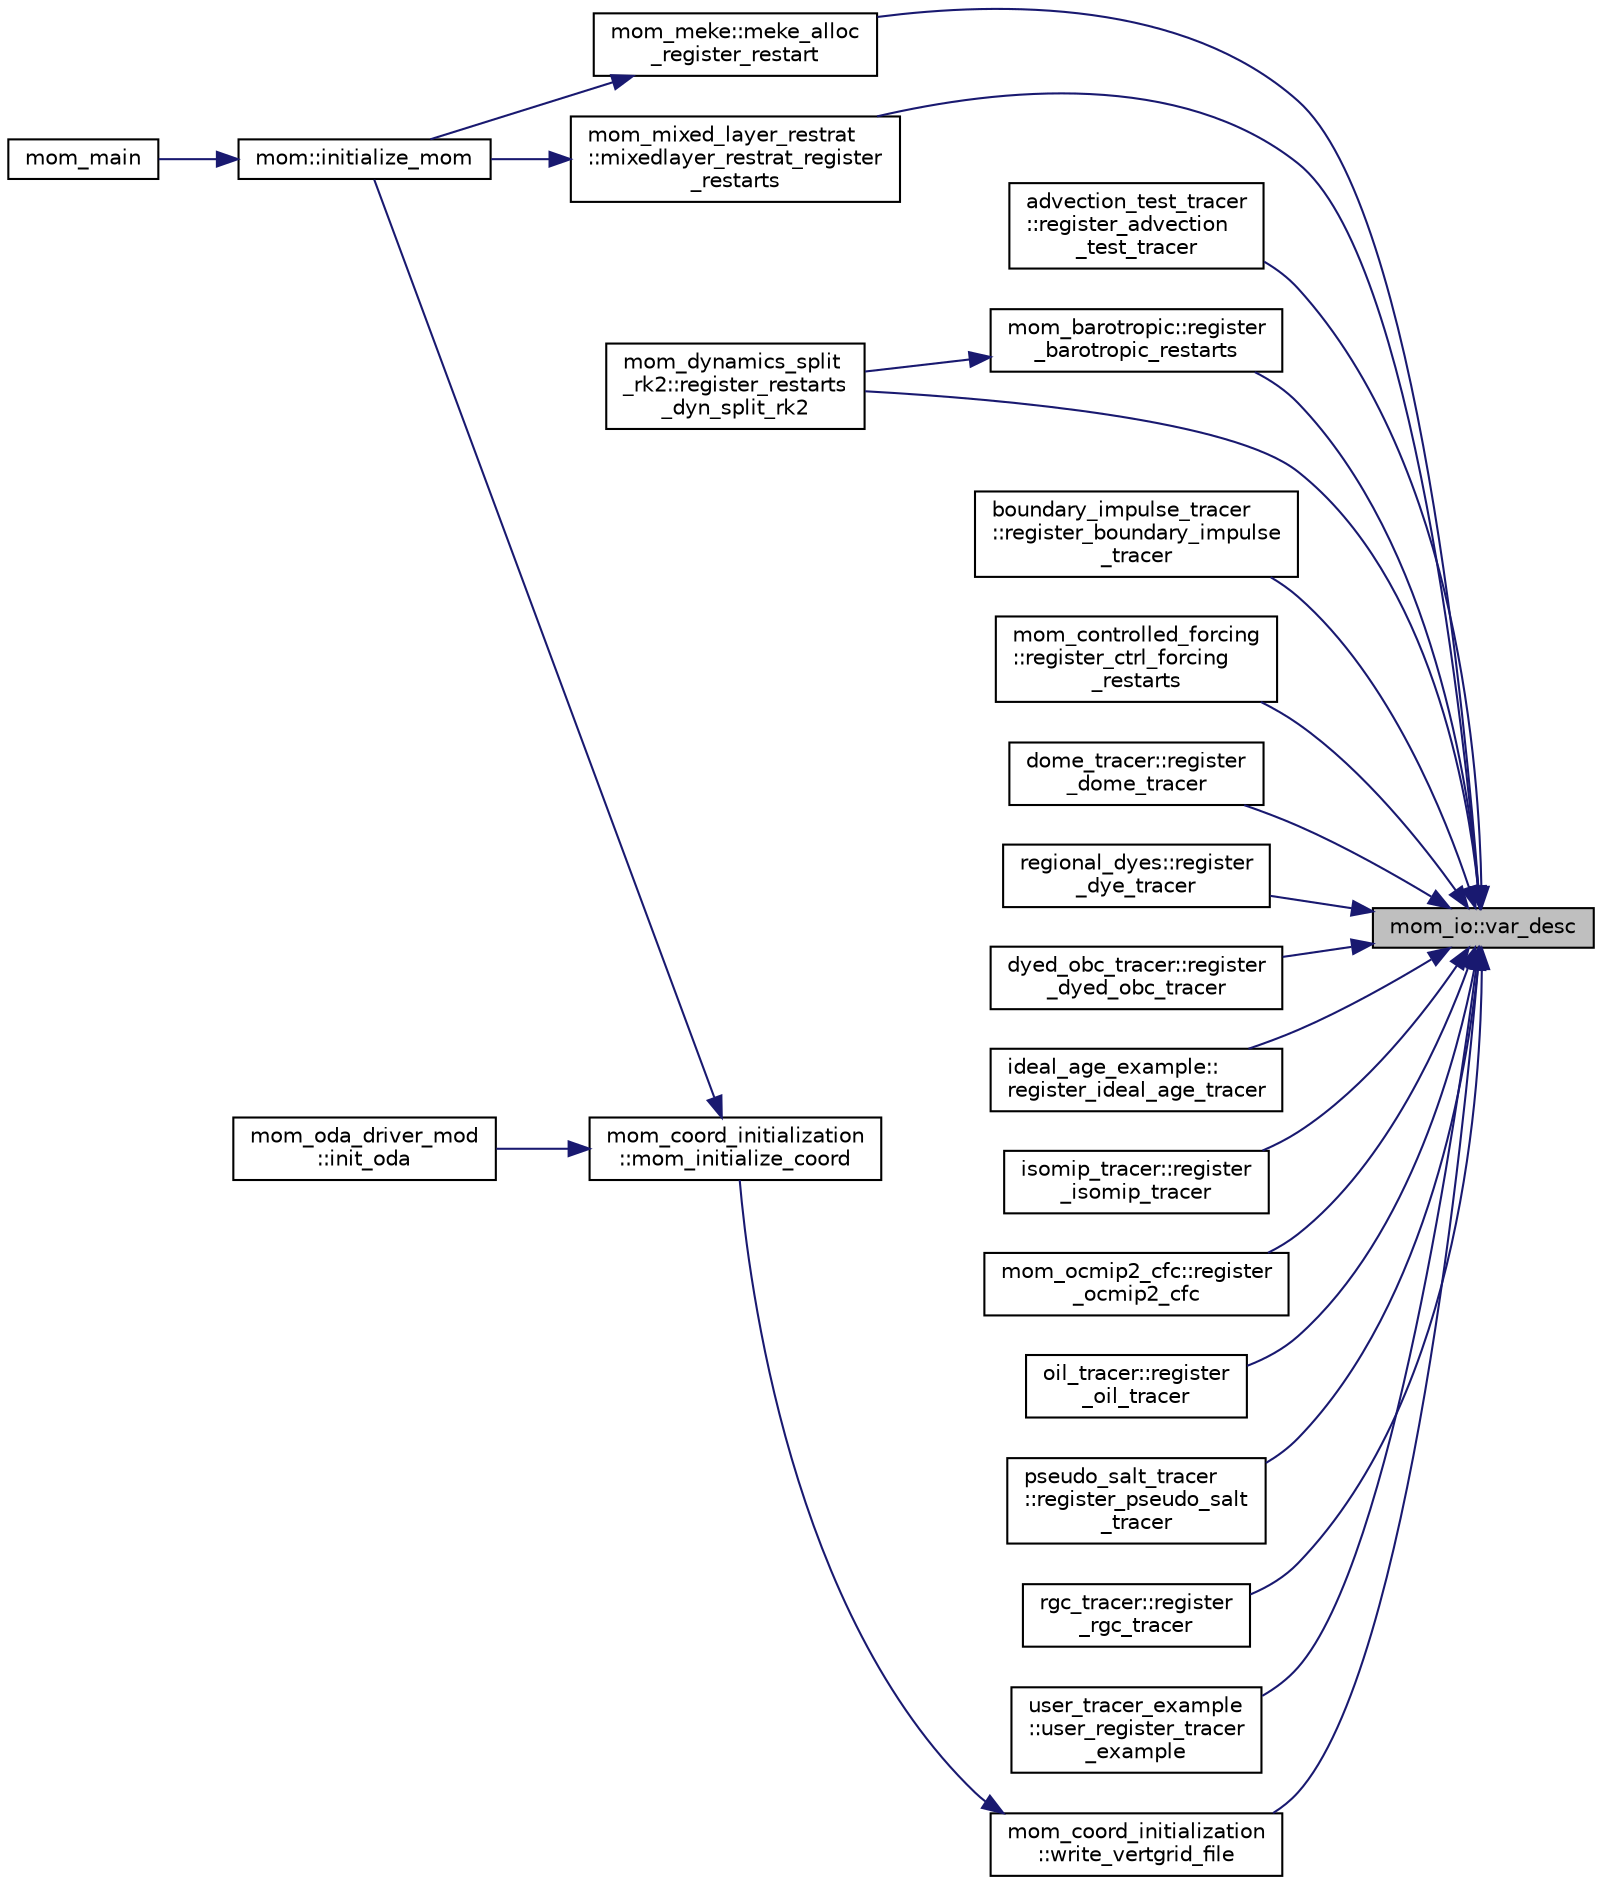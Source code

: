 digraph "mom_io::var_desc"
{
 // INTERACTIVE_SVG=YES
 // LATEX_PDF_SIZE
  edge [fontname="Helvetica",fontsize="10",labelfontname="Helvetica",labelfontsize="10"];
  node [fontname="Helvetica",fontsize="10",shape=record];
  rankdir="RL";
  Node1 [label="mom_io::var_desc",height=0.2,width=0.4,color="black", fillcolor="grey75", style="filled", fontcolor="black",tooltip="Returns a vardesc type whose elements have been filled with the provided fields. The argument name is..."];
  Node1 -> Node2 [dir="back",color="midnightblue",fontsize="10",style="solid",fontname="Helvetica"];
  Node2 [label="mom_meke::meke_alloc\l_register_restart",height=0.2,width=0.4,color="black", fillcolor="white", style="filled",URL="$namespacemom__meke.html#a1900316331157e48f1a6029bac63fbd0",tooltip="Allocates memory and register restart fields for the MOM_MEKE module."];
  Node2 -> Node3 [dir="back",color="midnightblue",fontsize="10",style="solid",fontname="Helvetica"];
  Node3 [label="mom::initialize_mom",height=0.2,width=0.4,color="black", fillcolor="white", style="filled",URL="$namespacemom.html#a96708b16215666edbfa5b46228f3a200",tooltip="Initialize MOM, including memory allocation, setting up parameters and diagnostics,..."];
  Node3 -> Node4 [dir="back",color="midnightblue",fontsize="10",style="solid",fontname="Helvetica"];
  Node4 [label="mom_main",height=0.2,width=0.4,color="black", fillcolor="white", style="filled",URL="$MOM__driver_8F90.html#a08fffeb2d8e8acbf9ed4609be6d258c6",tooltip=" "];
  Node1 -> Node5 [dir="back",color="midnightblue",fontsize="10",style="solid",fontname="Helvetica"];
  Node5 [label="mom_mixed_layer_restrat\l::mixedlayer_restrat_register\l_restarts",height=0.2,width=0.4,color="black", fillcolor="white", style="filled",URL="$namespacemom__mixed__layer__restrat.html#aea597553dfa98cc7c972784f476ad3fc",tooltip="Allocate and register fields in the mixed layer restratification structure for restarts."];
  Node5 -> Node3 [dir="back",color="midnightblue",fontsize="10",style="solid",fontname="Helvetica"];
  Node1 -> Node6 [dir="back",color="midnightblue",fontsize="10",style="solid",fontname="Helvetica"];
  Node6 [label="advection_test_tracer\l::register_advection\l_test_tracer",height=0.2,width=0.4,color="black", fillcolor="white", style="filled",URL="$namespaceadvection__test__tracer.html#a6cc3e00a5d5cb9e31339c784eb966c91",tooltip="Register tracer fields and subroutines to be used with MOM."];
  Node1 -> Node7 [dir="back",color="midnightblue",fontsize="10",style="solid",fontname="Helvetica"];
  Node7 [label="mom_barotropic::register\l_barotropic_restarts",height=0.2,width=0.4,color="black", fillcolor="white", style="filled",URL="$namespacemom__barotropic.html#a28fa2e7600a471735c3b827ac08ed94b",tooltip="This subroutine is used to register any fields from MOM_barotropic.F90 that should be written to or r..."];
  Node7 -> Node8 [dir="back",color="midnightblue",fontsize="10",style="solid",fontname="Helvetica"];
  Node8 [label="mom_dynamics_split\l_rk2::register_restarts\l_dyn_split_rk2",height=0.2,width=0.4,color="black", fillcolor="white", style="filled",URL="$namespacemom__dynamics__split__rk2.html#a9f889b82fd5ed29a854da99d3c929366",tooltip="This subroutine sets up any auxiliary restart variables that are specific to the unsplit time steppin..."];
  Node1 -> Node9 [dir="back",color="midnightblue",fontsize="10",style="solid",fontname="Helvetica"];
  Node9 [label="boundary_impulse_tracer\l::register_boundary_impulse\l_tracer",height=0.2,width=0.4,color="black", fillcolor="white", style="filled",URL="$namespaceboundary__impulse__tracer.html#a8c333281de8a3f7a255a0da4187427ad",tooltip="Read in runtime options and add boundary impulse tracer to tracer registry."];
  Node1 -> Node10 [dir="back",color="midnightblue",fontsize="10",style="solid",fontname="Helvetica"];
  Node10 [label="mom_controlled_forcing\l::register_ctrl_forcing\l_restarts",height=0.2,width=0.4,color="black", fillcolor="white", style="filled",URL="$namespacemom__controlled__forcing.html#a8bfffde62f6a555439eba94884a1fc2e",tooltip="This subroutine is used to allocate and register any fields in this module that should be written to ..."];
  Node1 -> Node11 [dir="back",color="midnightblue",fontsize="10",style="solid",fontname="Helvetica"];
  Node11 [label="dome_tracer::register\l_dome_tracer",height=0.2,width=0.4,color="black", fillcolor="white", style="filled",URL="$namespacedome__tracer.html#a2a6918ef09b8674c6ad56f80dfc370ff",tooltip="Register tracer fields and subroutines to be used with MOM."];
  Node1 -> Node12 [dir="back",color="midnightblue",fontsize="10",style="solid",fontname="Helvetica"];
  Node12 [label="regional_dyes::register\l_dye_tracer",height=0.2,width=0.4,color="black", fillcolor="white", style="filled",URL="$namespaceregional__dyes.html#a50f9b2b06f258fc67ffabed45901bf76",tooltip="This subroutine is used to register tracer fields and subroutines to be used with MOM."];
  Node1 -> Node13 [dir="back",color="midnightblue",fontsize="10",style="solid",fontname="Helvetica"];
  Node13 [label="dyed_obc_tracer::register\l_dyed_obc_tracer",height=0.2,width=0.4,color="black", fillcolor="white", style="filled",URL="$namespacedyed__obc__tracer.html#a968aec7f642a4750d835b0d030c17fe5",tooltip="Register tracer fields and subroutines to be used with MOM."];
  Node1 -> Node14 [dir="back",color="midnightblue",fontsize="10",style="solid",fontname="Helvetica"];
  Node14 [label="ideal_age_example::\lregister_ideal_age_tracer",height=0.2,width=0.4,color="black", fillcolor="white", style="filled",URL="$namespaceideal__age__example.html#a58d550a02148b87b1d1ce979fcaf6c00",tooltip="Register the ideal age tracer fields to be used with MOM."];
  Node1 -> Node15 [dir="back",color="midnightblue",fontsize="10",style="solid",fontname="Helvetica"];
  Node15 [label="isomip_tracer::register\l_isomip_tracer",height=0.2,width=0.4,color="black", fillcolor="white", style="filled",URL="$namespaceisomip__tracer.html#a7d66fe5ba12076654324a7e7d8ab2e4f",tooltip="This subroutine is used to register tracer fields."];
  Node1 -> Node16 [dir="back",color="midnightblue",fontsize="10",style="solid",fontname="Helvetica"];
  Node16 [label="mom_ocmip2_cfc::register\l_ocmip2_cfc",height=0.2,width=0.4,color="black", fillcolor="white", style="filled",URL="$namespacemom__ocmip2__cfc.html#ac04494ce35222c8583a7ee7589e1cf13",tooltip="Register the OCMIP2 CFC tracers to be used with MOM and read the parameters that are used with this t..."];
  Node1 -> Node17 [dir="back",color="midnightblue",fontsize="10",style="solid",fontname="Helvetica"];
  Node17 [label="oil_tracer::register\l_oil_tracer",height=0.2,width=0.4,color="black", fillcolor="white", style="filled",URL="$namespaceoil__tracer.html#ae9bef348e3fea3af157e841a0c9f6aeb",tooltip="Register oil tracer fields and subroutines to be used with MOM."];
  Node1 -> Node18 [dir="back",color="midnightblue",fontsize="10",style="solid",fontname="Helvetica"];
  Node18 [label="pseudo_salt_tracer\l::register_pseudo_salt\l_tracer",height=0.2,width=0.4,color="black", fillcolor="white", style="filled",URL="$namespacepseudo__salt__tracer.html#a147eabcabc9a787c01310dd67a5bab08",tooltip="Register the pseudo-salt tracer with MOM6."];
  Node1 -> Node8 [dir="back",color="midnightblue",fontsize="10",style="solid",fontname="Helvetica"];
  Node1 -> Node19 [dir="back",color="midnightblue",fontsize="10",style="solid",fontname="Helvetica"];
  Node19 [label="rgc_tracer::register\l_rgc_tracer",height=0.2,width=0.4,color="black", fillcolor="white", style="filled",URL="$namespacergc__tracer.html#a39b5d56f4cb8c161dd9744e0c2b256de",tooltip="This subroutine is used to register tracer fields."];
  Node1 -> Node20 [dir="back",color="midnightblue",fontsize="10",style="solid",fontname="Helvetica"];
  Node20 [label="user_tracer_example\l::user_register_tracer\l_example",height=0.2,width=0.4,color="black", fillcolor="white", style="filled",URL="$namespaceuser__tracer__example.html#a71efc349b3fbeb6f4cb2155de1f8bbe5",tooltip="This subroutine is used to register tracer fields and subroutines to be used with MOM."];
  Node1 -> Node21 [dir="back",color="midnightblue",fontsize="10",style="solid",fontname="Helvetica"];
  Node21 [label="mom_coord_initialization\l::write_vertgrid_file",height=0.2,width=0.4,color="black", fillcolor="white", style="filled",URL="$namespacemom__coord__initialization.html#a45fb62504679264febbaa0617332ecc1",tooltip="Writes out a file containing any available data related to the vertical grid used by the MOM ocean mo..."];
  Node21 -> Node22 [dir="back",color="midnightblue",fontsize="10",style="solid",fontname="Helvetica"];
  Node22 [label="mom_coord_initialization\l::mom_initialize_coord",height=0.2,width=0.4,color="black", fillcolor="white", style="filled",URL="$namespacemom__coord__initialization.html#a08150041e51696069c49248793248c77",tooltip="MOM_initialize_coord sets up time-invariant quantities related to MOM6's vertical coordinate."];
  Node22 -> Node23 [dir="back",color="midnightblue",fontsize="10",style="solid",fontname="Helvetica"];
  Node23 [label="mom_oda_driver_mod\l::init_oda",height=0.2,width=0.4,color="black", fillcolor="white", style="filled",URL="$namespacemom__oda__driver__mod.html#aaaf67b8d0e0db3ba3dfe09e24d2b8b24",tooltip="initialize First_guess (prior) and Analysis grid information for all ensemble members"];
  Node22 -> Node3 [dir="back",color="midnightblue",fontsize="10",style="solid",fontname="Helvetica"];
}
